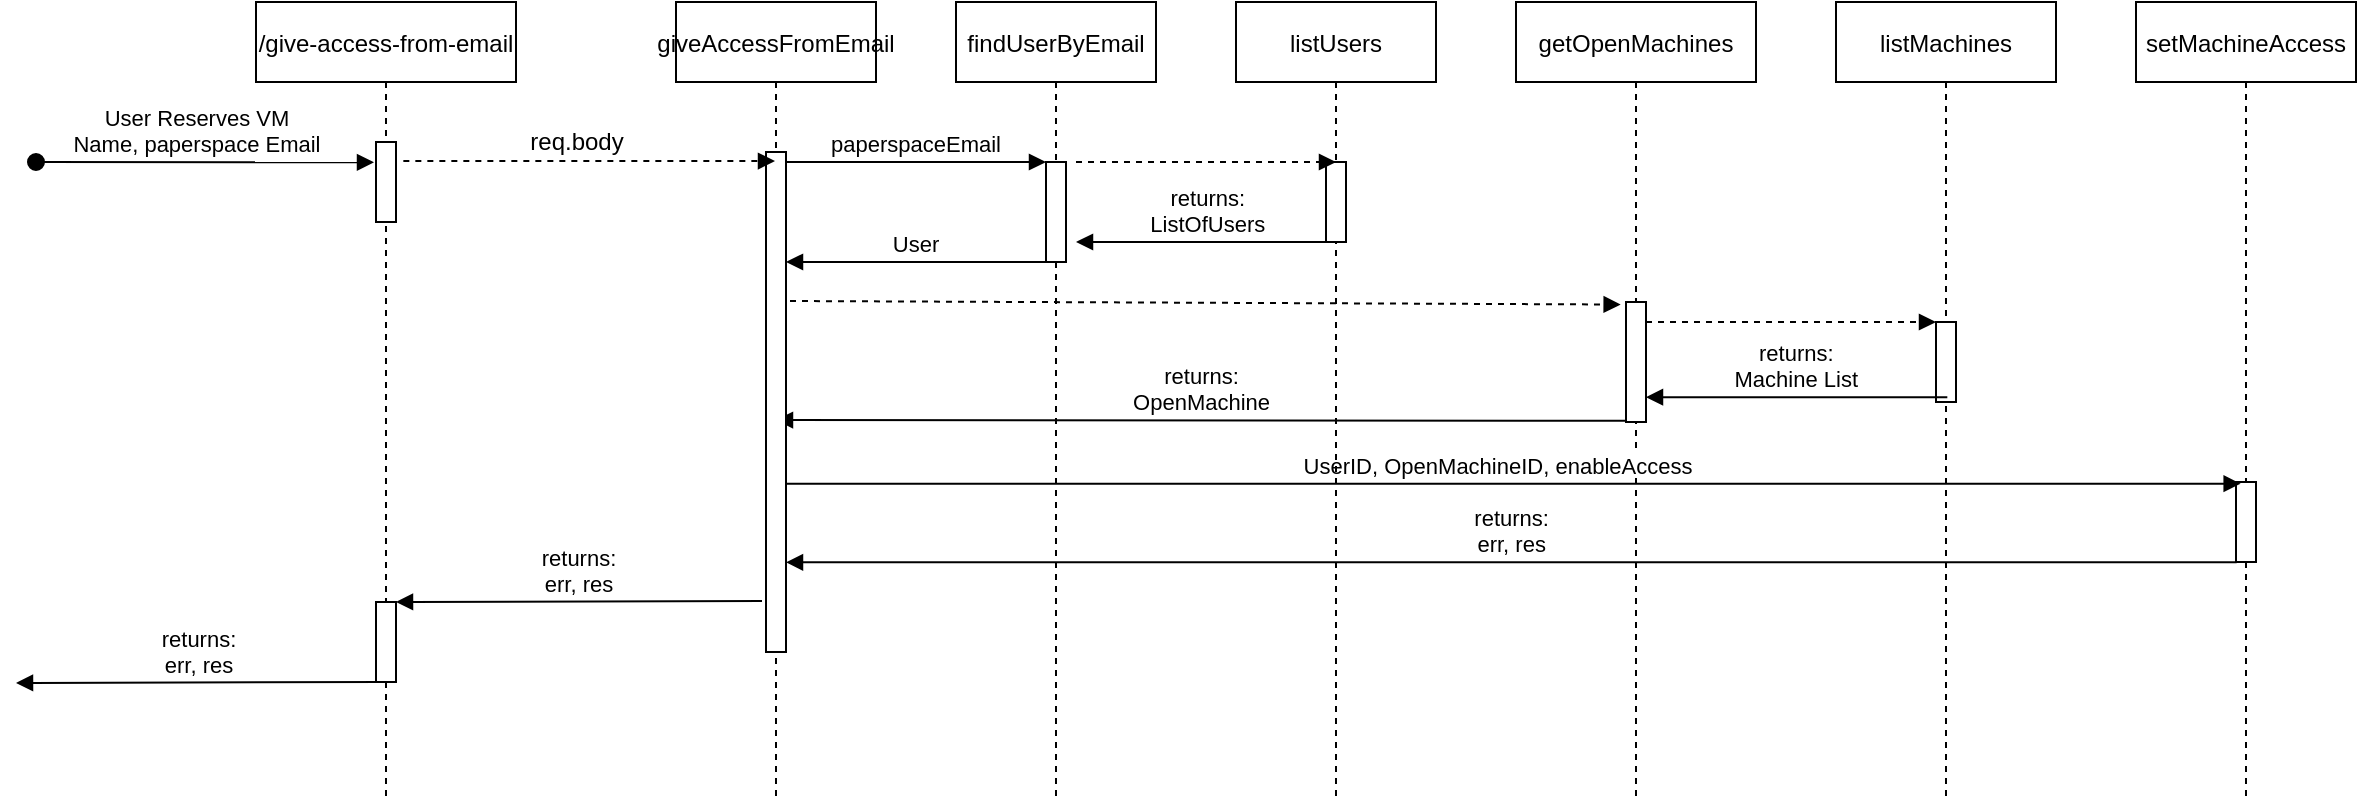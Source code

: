 <mxfile version="13.7.7" type="device"><diagram id="kgpKYQtTHZ0yAKxKKP6v" name="Page-1"><mxGraphModel dx="2028" dy="641" grid="1" gridSize="10" guides="1" tooltips="1" connect="1" arrows="1" fold="1" page="1" pageScale="1" pageWidth="850" pageHeight="1100" math="0" shadow="0"><root><mxCell id="0"/><mxCell id="1" parent="0"/><mxCell id="3nuBFxr9cyL0pnOWT2aG-1" value="/give-access-from-email" style="shape=umlLifeline;perimeter=lifelinePerimeter;container=1;collapsible=0;recursiveResize=0;rounded=0;shadow=0;strokeWidth=1;" parent="1" vertex="1"><mxGeometry x="90" y="80" width="130" height="400" as="geometry"/></mxCell><mxCell id="3nuBFxr9cyL0pnOWT2aG-3" value="User Reserves VM&#10;Name, paperspace Email" style="verticalAlign=bottom;startArrow=oval;endArrow=block;startSize=8;shadow=0;strokeWidth=1;entryX=-0.1;entryY=0.254;entryDx=0;entryDy=0;entryPerimeter=0;" parent="3nuBFxr9cyL0pnOWT2aG-1" target="4qGU43d6GnQb1zzDzPq2-13" edge="1"><mxGeometry x="-0.048" relative="1" as="geometry"><mxPoint x="-110" y="80" as="sourcePoint"/><mxPoint x="40" y="70" as="targetPoint"/><mxPoint as="offset"/></mxGeometry></mxCell><mxCell id="4qGU43d6GnQb1zzDzPq2-13" value="" style="points=[];perimeter=orthogonalPerimeter;rounded=0;shadow=0;strokeWidth=1;" vertex="1" parent="3nuBFxr9cyL0pnOWT2aG-1"><mxGeometry x="60" y="70" width="10" height="40" as="geometry"/></mxCell><mxCell id="4qGU43d6GnQb1zzDzPq2-17" value="" style="points=[];perimeter=orthogonalPerimeter;rounded=0;shadow=0;strokeWidth=1;" vertex="1" parent="3nuBFxr9cyL0pnOWT2aG-1"><mxGeometry x="60" y="300" width="10" height="40" as="geometry"/></mxCell><mxCell id="3nuBFxr9cyL0pnOWT2aG-5" value="findUserByEmail" style="shape=umlLifeline;perimeter=lifelinePerimeter;container=1;collapsible=0;recursiveResize=0;rounded=0;shadow=0;strokeWidth=1;" parent="1" vertex="1"><mxGeometry x="440" y="80" width="100" height="400" as="geometry"/></mxCell><mxCell id="3nuBFxr9cyL0pnOWT2aG-6" value="" style="points=[];perimeter=orthogonalPerimeter;rounded=0;shadow=0;strokeWidth=1;" parent="3nuBFxr9cyL0pnOWT2aG-5" vertex="1"><mxGeometry x="45" y="80" width="10" height="50" as="geometry"/></mxCell><mxCell id="3nuBFxr9cyL0pnOWT2aG-8" value="paperspaceEmail" style="verticalAlign=bottom;endArrow=block;entryX=0;entryY=0;shadow=0;strokeWidth=1;" parent="1" source="3nuBFxr9cyL0pnOWT2aG-2" target="3nuBFxr9cyL0pnOWT2aG-6" edge="1"><mxGeometry relative="1" as="geometry"><mxPoint x="275" y="160" as="sourcePoint"/></mxGeometry></mxCell><mxCell id="3nuBFxr9cyL0pnOWT2aG-9" value="User" style="verticalAlign=bottom;endArrow=block;shadow=0;strokeWidth=1;" parent="1" source="3nuBFxr9cyL0pnOWT2aG-6" target="3nuBFxr9cyL0pnOWT2aG-2" edge="1"><mxGeometry relative="1" as="geometry"><mxPoint x="240" y="200" as="sourcePoint"/><mxPoint x="160" y="199" as="targetPoint"/><Array as="points"><mxPoint x="400" y="210"/></Array></mxGeometry></mxCell><mxCell id="4qGU43d6GnQb1zzDzPq2-2" value="getOpenMachines" style="shape=umlLifeline;perimeter=lifelinePerimeter;container=1;collapsible=0;recursiveResize=0;rounded=0;shadow=0;strokeWidth=1;" vertex="1" parent="1"><mxGeometry x="720" y="80" width="120" height="400" as="geometry"/></mxCell><mxCell id="4qGU43d6GnQb1zzDzPq2-3" value="" style="points=[];perimeter=orthogonalPerimeter;rounded=0;shadow=0;strokeWidth=1;" vertex="1" parent="4qGU43d6GnQb1zzDzPq2-2"><mxGeometry x="55" y="150" width="10" height="60" as="geometry"/></mxCell><mxCell id="4qGU43d6GnQb1zzDzPq2-4" value="" style="verticalAlign=bottom;endArrow=block;shadow=0;strokeWidth=1;dashed=1;exitX=1.2;exitY=0.298;exitDx=0;exitDy=0;exitPerimeter=0;entryX=-0.267;entryY=0.021;entryDx=0;entryDy=0;entryPerimeter=0;" edge="1" parent="1" source="3nuBFxr9cyL0pnOWT2aG-2" target="4qGU43d6GnQb1zzDzPq2-3"><mxGeometry relative="1" as="geometry"><mxPoint x="160" y="240" as="sourcePoint"/><mxPoint x="500" y="240.24" as="targetPoint"/></mxGeometry></mxCell><mxCell id="4qGU43d6GnQb1zzDzPq2-5" value="returns:&#10;OpenMachine" style="verticalAlign=bottom;endArrow=block;shadow=0;strokeWidth=1;exitX=0.029;exitY=0.99;exitDx=0;exitDy=0;exitPerimeter=0;" edge="1" parent="1" source="4qGU43d6GnQb1zzDzPq2-3"><mxGeometry relative="1" as="geometry"><mxPoint x="495" y="260" as="sourcePoint"/><mxPoint x="350" y="289" as="targetPoint"/></mxGeometry></mxCell><mxCell id="4qGU43d6GnQb1zzDzPq2-6" value="setMachineAccess" style="shape=umlLifeline;perimeter=lifelinePerimeter;container=1;collapsible=0;recursiveResize=0;rounded=0;shadow=0;strokeWidth=1;" vertex="1" parent="1"><mxGeometry x="1030" y="80" width="110" height="400" as="geometry"/></mxCell><mxCell id="4qGU43d6GnQb1zzDzPq2-7" value="" style="points=[];perimeter=orthogonalPerimeter;rounded=0;shadow=0;strokeWidth=1;" vertex="1" parent="4qGU43d6GnQb1zzDzPq2-6"><mxGeometry x="50" y="240" width="10" height="40" as="geometry"/></mxCell><mxCell id="4qGU43d6GnQb1zzDzPq2-8" value="UserID, OpenMachineID, enableAccess" style="verticalAlign=bottom;endArrow=block;entryX=0.233;entryY=0.021;shadow=0;strokeWidth=1;entryDx=0;entryDy=0;entryPerimeter=0;" edge="1" parent="1" source="4qGU43d6GnQb1zzDzPq2-11" target="4qGU43d6GnQb1zzDzPq2-7"><mxGeometry x="-0.014" relative="1" as="geometry"><mxPoint x="460" y="320" as="sourcePoint"/><mxPoint x="645" y="320" as="targetPoint"/><mxPoint as="offset"/></mxGeometry></mxCell><mxCell id="4qGU43d6GnQb1zzDzPq2-10" value="returns:&#10;err, res" style="verticalAlign=bottom;endArrow=block;shadow=0;strokeWidth=1;exitX=0.033;exitY=1.004;exitDx=0;exitDy=0;exitPerimeter=0;" edge="1" parent="1" source="4qGU43d6GnQb1zzDzPq2-7" target="3nuBFxr9cyL0pnOWT2aG-2"><mxGeometry relative="1" as="geometry"><mxPoint x="650.62" y="360" as="sourcePoint"/><mxPoint x="309.997" y="360" as="targetPoint"/></mxGeometry></mxCell><mxCell id="4qGU43d6GnQb1zzDzPq2-11" value="giveAccessFromEmail" style="shape=umlLifeline;perimeter=lifelinePerimeter;container=1;collapsible=0;recursiveResize=0;rounded=0;shadow=0;strokeWidth=1;" vertex="1" parent="1"><mxGeometry x="300" y="80" width="100" height="400" as="geometry"/></mxCell><mxCell id="3nuBFxr9cyL0pnOWT2aG-2" value="" style="points=[];perimeter=orthogonalPerimeter;rounded=0;shadow=0;strokeWidth=1;" parent="4qGU43d6GnQb1zzDzPq2-11" vertex="1"><mxGeometry x="45" y="75" width="10" height="250" as="geometry"/></mxCell><mxCell id="4qGU43d6GnQb1zzDzPq2-14" value="" style="verticalAlign=bottom;endArrow=block;shadow=0;strokeWidth=1;dashed=1;exitX=1.367;exitY=0.238;exitDx=0;exitDy=0;exitPerimeter=0;" edge="1" parent="1" source="4qGU43d6GnQb1zzDzPq2-13" target="4qGU43d6GnQb1zzDzPq2-11"><mxGeometry relative="1" as="geometry"><mxPoint x="170" y="160" as="sourcePoint"/><mxPoint x="337.33" y="162" as="targetPoint"/></mxGeometry></mxCell><mxCell id="4qGU43d6GnQb1zzDzPq2-16" value="req.body" style="text;html=1;align=center;verticalAlign=middle;resizable=0;points=[];autosize=1;" vertex="1" parent="1"><mxGeometry x="220" y="140" width="60" height="20" as="geometry"/></mxCell><mxCell id="4qGU43d6GnQb1zzDzPq2-18" value="returns:&#10;err, res" style="verticalAlign=bottom;endArrow=block;shadow=0;strokeWidth=1;exitX=-0.2;exitY=0.898;exitDx=0;exitDy=0;exitPerimeter=0;" edge="1" parent="1" source="3nuBFxr9cyL0pnOWT2aG-2"><mxGeometry relative="1" as="geometry"><mxPoint x="595.33" y="380.0" as="sourcePoint"/><mxPoint x="160" y="380.0" as="targetPoint"/></mxGeometry></mxCell><mxCell id="4qGU43d6GnQb1zzDzPq2-19" value="returns:&#10;err, res" style="verticalAlign=bottom;endArrow=block;shadow=0;strokeWidth=1;exitX=-0.2;exitY=0.898;exitDx=0;exitDy=0;exitPerimeter=0;" edge="1" parent="1"><mxGeometry relative="1" as="geometry"><mxPoint x="153" y="420" as="sourcePoint"/><mxPoint x="-30" y="420.5" as="targetPoint"/></mxGeometry></mxCell><mxCell id="4qGU43d6GnQb1zzDzPq2-20" value="listMachines" style="shape=umlLifeline;perimeter=lifelinePerimeter;container=1;collapsible=0;recursiveResize=0;rounded=0;shadow=0;strokeWidth=1;" vertex="1" parent="1"><mxGeometry x="880" y="80" width="110" height="400" as="geometry"/></mxCell><mxCell id="4qGU43d6GnQb1zzDzPq2-21" value="" style="points=[];perimeter=orthogonalPerimeter;rounded=0;shadow=0;strokeWidth=1;" vertex="1" parent="4qGU43d6GnQb1zzDzPq2-20"><mxGeometry x="50" y="160" width="10" height="40" as="geometry"/></mxCell><mxCell id="4qGU43d6GnQb1zzDzPq2-22" value="" style="verticalAlign=bottom;endArrow=block;shadow=0;strokeWidth=1;dashed=1;" edge="1" parent="1" source="4qGU43d6GnQb1zzDzPq2-3" target="4qGU43d6GnQb1zzDzPq2-21"><mxGeometry relative="1" as="geometry"><mxPoint x="790" y="251" as="sourcePoint"/><mxPoint x="927.33" y="250.84" as="targetPoint"/><Array as="points"><mxPoint x="870" y="240"/></Array></mxGeometry></mxCell><mxCell id="4qGU43d6GnQb1zzDzPq2-23" value="returns:&#10;Machine List" style="verticalAlign=bottom;endArrow=block;shadow=0;strokeWidth=1;exitX=0.506;exitY=0.494;exitDx=0;exitDy=0;exitPerimeter=0;" edge="1" parent="1" source="4qGU43d6GnQb1zzDzPq2-20" target="4qGU43d6GnQb1zzDzPq2-3"><mxGeometry relative="1" as="geometry"><mxPoint x="785.29" y="289.6" as="sourcePoint"/><mxPoint x="500" y="289.5" as="targetPoint"/></mxGeometry></mxCell><mxCell id="4qGU43d6GnQb1zzDzPq2-24" value="listUsers" style="shape=umlLifeline;perimeter=lifelinePerimeter;container=1;collapsible=0;recursiveResize=0;rounded=0;shadow=0;strokeWidth=1;" vertex="1" parent="1"><mxGeometry x="580" y="80" width="100" height="400" as="geometry"/></mxCell><mxCell id="4qGU43d6GnQb1zzDzPq2-25" value="" style="points=[];perimeter=orthogonalPerimeter;rounded=0;shadow=0;strokeWidth=1;" vertex="1" parent="4qGU43d6GnQb1zzDzPq2-24"><mxGeometry x="45" y="80" width="10" height="40" as="geometry"/></mxCell><mxCell id="4qGU43d6GnQb1zzDzPq2-26" value="" style="verticalAlign=bottom;endArrow=block;entryX=0;entryY=0;shadow=0;strokeWidth=1;dashed=1;" edge="1" parent="1"><mxGeometry relative="1" as="geometry"><mxPoint x="500" y="160" as="sourcePoint"/><mxPoint x="630" y="160" as="targetPoint"/></mxGeometry></mxCell><mxCell id="4qGU43d6GnQb1zzDzPq2-27" value="returns:&#10;ListOfUsers" style="verticalAlign=bottom;endArrow=block;shadow=0;strokeWidth=1;entryX=0.536;entryY=0.314;entryDx=0;entryDy=0;entryPerimeter=0;" edge="1" parent="1"><mxGeometry relative="1" as="geometry"><mxPoint x="631.4" y="200" as="sourcePoint"/><mxPoint x="500" y="200" as="targetPoint"/></mxGeometry></mxCell></root></mxGraphModel></diagram></mxfile>